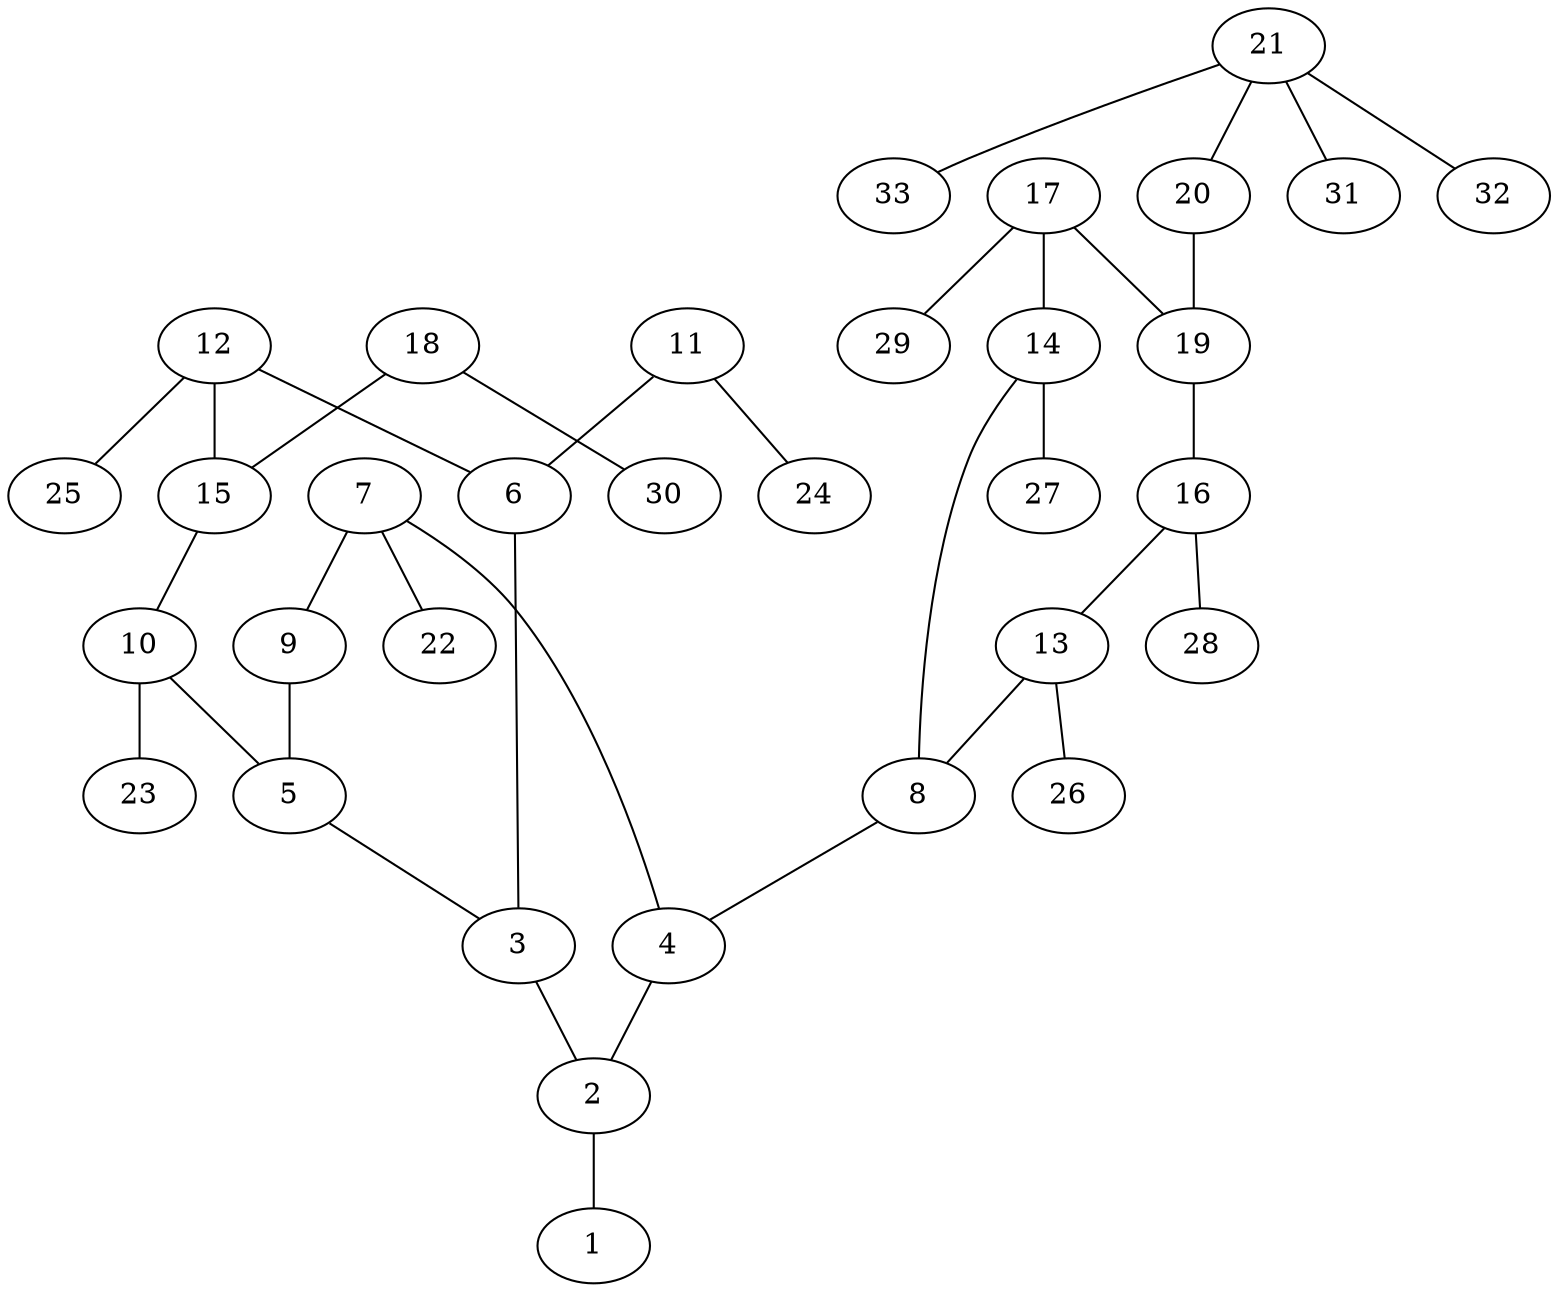 graph molecule_113 {
	1	 [chem=O];
	2	 [chem=C];
	2 -- 1	 [valence=2];
	3	 [chem=C];
	3 -- 2	 [valence=1];
	4	 [chem=C];
	4 -- 2	 [valence=1];
	5	 [chem=C];
	5 -- 3	 [valence=2];
	6	 [chem=C];
	6 -- 3	 [valence=1];
	7	 [chem=C];
	7 -- 4	 [valence=2];
	9	 [chem=O];
	7 -- 9	 [valence=1];
	22	 [chem=H];
	7 -- 22	 [valence=1];
	8	 [chem=C];
	8 -- 4	 [valence=1];
	9 -- 5	 [valence=1];
	10	 [chem=C];
	10 -- 5	 [valence=1];
	23	 [chem=H];
	10 -- 23	 [valence=1];
	11	 [chem=O];
	11 -- 6	 [valence=1];
	24	 [chem=H];
	11 -- 24	 [valence=1];
	12	 [chem=C];
	12 -- 6	 [valence=2];
	15	 [chem=C];
	12 -- 15	 [valence=1];
	25	 [chem=H];
	12 -- 25	 [valence=1];
	13	 [chem=C];
	13 -- 8	 [valence=2];
	26	 [chem=H];
	13 -- 26	 [valence=1];
	14	 [chem=C];
	14 -- 8	 [valence=1];
	27	 [chem=H];
	14 -- 27	 [valence=1];
	15 -- 10	 [valence=2];
	16	 [chem=C];
	16 -- 13	 [valence=1];
	28	 [chem=H];
	16 -- 28	 [valence=1];
	17	 [chem=C];
	17 -- 14	 [valence=2];
	19	 [chem=C];
	17 -- 19	 [valence=1];
	29	 [chem=H];
	17 -- 29	 [valence=1];
	18	 [chem=O];
	18 -- 15	 [valence=1];
	30	 [chem=H];
	18 -- 30	 [valence=1];
	19 -- 16	 [valence=2];
	20	 [chem=O];
	20 -- 19	 [valence=1];
	21	 [chem=C];
	21 -- 20	 [valence=1];
	31	 [chem=H];
	21 -- 31	 [valence=1];
	32	 [chem=H];
	21 -- 32	 [valence=1];
	33	 [chem=H];
	21 -- 33	 [valence=1];
}
